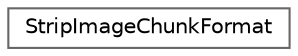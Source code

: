 digraph "Иерархия классов. Графический вид."
{
 // INTERACTIVE_SVG=YES
 // LATEX_PDF_SIZE
  bgcolor="transparent";
  edge [fontname=Helvetica,fontsize=10,labelfontname=Helvetica,labelfontsize=10];
  node [fontname=Helvetica,fontsize=10,shape=box,height=0.2,width=0.4];
  rankdir="LR";
  Node0 [id="Node000000",label="StripImageChunkFormat",height=0.2,width=0.4,color="grey40", fillcolor="white", style="filled",URL="$d3/daf/group__sdk__images.html#dc/dbc/struct_quasar_s_d_k_1_1_datagrams_1_1_strip_image_chunk_format",tooltip="Данные форматирования пакета полосового радиолокационного изображения."];
}
